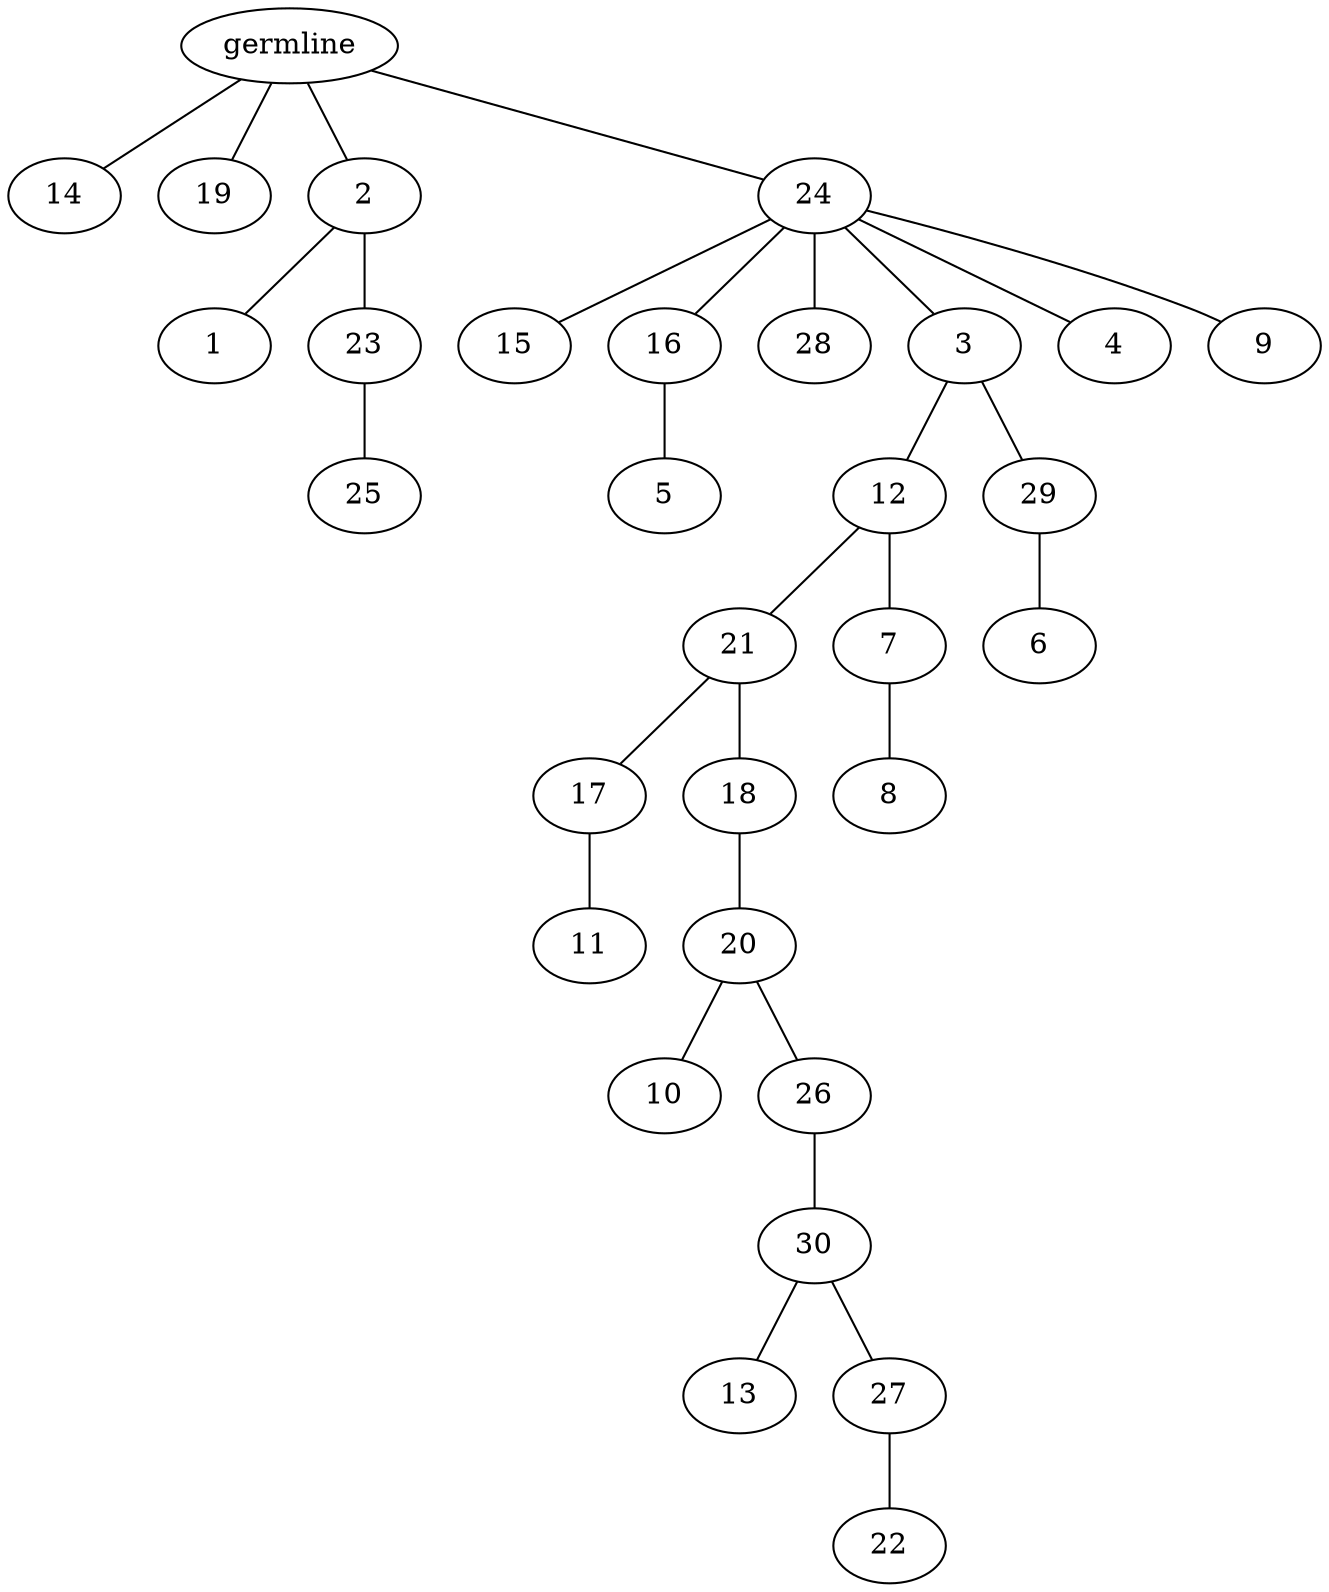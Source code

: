 graph tree {
    "140176500242464" [label="germline"];
    "140176500368336" [label="14"];
    "140176500369056" [label="19"];
    "140176500368816" [label="2"];
    "140176500368480" [label="1"];
    "140176500368768" [label="23"];
    "140176500368432" [label="25"];
    "140176500369968" [label="24"];
    "140176500368960" [label="15"];
    "140176500370112" [label="16"];
    "140176500369824" [label="5"];
    "140176500370688" [label="28"];
    "140176500369584" [label="3"];
    "140176500369872" [label="12"];
    "140176500370736" [label="21"];
    "140176500370832" [label="17"];
    "140176500301936" [label="11"];
    "140176500371168" [label="18"];
    "140176500302176" [label="20"];
    "140176500302464" [label="10"];
    "140176500302416" [label="26"];
    "140176500302512" [label="30"];
    "140176500269840" [label="13"];
    "140176500303280" [label="27"];
    "140176500303616" [label="22"];
    "140176500370928" [label="7"];
    "140176500302560" [label="8"];
    "140176500371408" [label="29"];
    "140176500302848" [label="6"];
    "140176500369344" [label="4"];
    "140176500371120" [label="9"];
    "140176500242464" -- "140176500368336";
    "140176500242464" -- "140176500369056";
    "140176500242464" -- "140176500368816";
    "140176500242464" -- "140176500369968";
    "140176500368816" -- "140176500368480";
    "140176500368816" -- "140176500368768";
    "140176500368768" -- "140176500368432";
    "140176500369968" -- "140176500368960";
    "140176500369968" -- "140176500370112";
    "140176500369968" -- "140176500370688";
    "140176500369968" -- "140176500369584";
    "140176500369968" -- "140176500369344";
    "140176500369968" -- "140176500371120";
    "140176500370112" -- "140176500369824";
    "140176500369584" -- "140176500369872";
    "140176500369584" -- "140176500371408";
    "140176500369872" -- "140176500370736";
    "140176500369872" -- "140176500370928";
    "140176500370736" -- "140176500370832";
    "140176500370736" -- "140176500371168";
    "140176500370832" -- "140176500301936";
    "140176500371168" -- "140176500302176";
    "140176500302176" -- "140176500302464";
    "140176500302176" -- "140176500302416";
    "140176500302416" -- "140176500302512";
    "140176500302512" -- "140176500269840";
    "140176500302512" -- "140176500303280";
    "140176500303280" -- "140176500303616";
    "140176500370928" -- "140176500302560";
    "140176500371408" -- "140176500302848";
}
